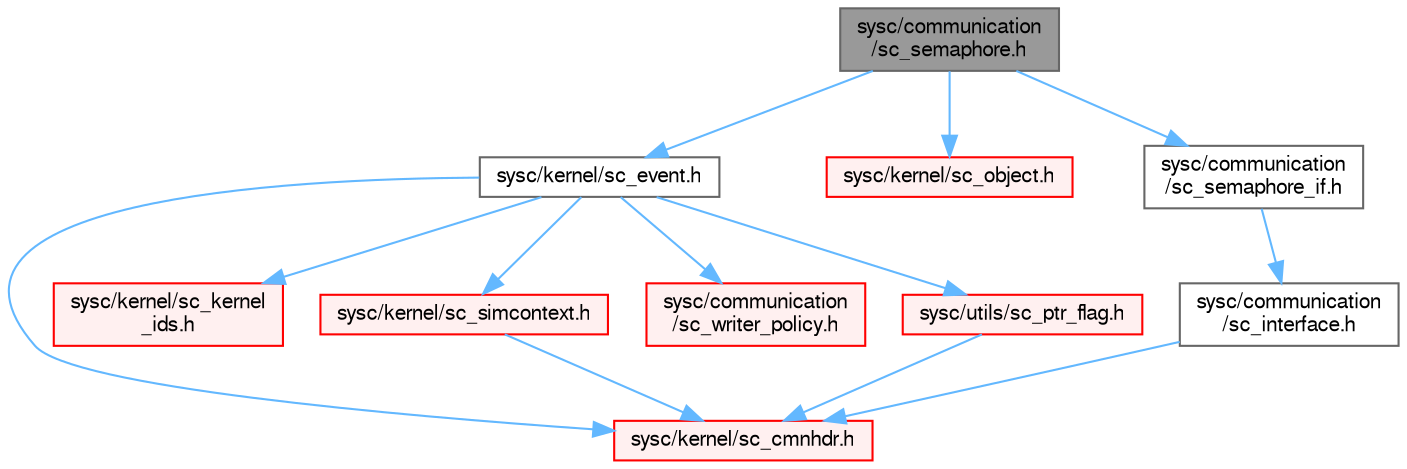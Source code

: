 digraph "sysc/communication/sc_semaphore.h"
{
 // LATEX_PDF_SIZE
  bgcolor="transparent";
  edge [fontname=FreeSans,fontsize=10,labelfontname=FreeSans,labelfontsize=10];
  node [fontname=FreeSans,fontsize=10,shape=box,height=0.2,width=0.4];
  Node1 [id="Node000001",label="sysc/communication\l/sc_semaphore.h",height=0.2,width=0.4,color="gray40", fillcolor="grey60", style="filled", fontcolor="black",tooltip=" "];
  Node1 -> Node2 [id="edge1_Node000001_Node000002",color="steelblue1",style="solid",tooltip=" "];
  Node2 [id="Node000002",label="sysc/kernel/sc_event.h",height=0.2,width=0.4,color="grey40", fillcolor="white", style="filled",URL="$a00398.html",tooltip=" "];
  Node2 -> Node3 [id="edge2_Node000002_Node000003",color="steelblue1",style="solid",tooltip=" "];
  Node3 [id="Node000003",label="sysc/kernel/sc_cmnhdr.h",height=0.2,width=0.4,color="red", fillcolor="#FFF0F0", style="filled",URL="$a00428.html",tooltip=" "];
  Node2 -> Node8 [id="edge3_Node000002_Node000008",color="steelblue1",style="solid",tooltip=" "];
  Node8 [id="Node000008",label="sysc/kernel/sc_kernel\l_ids.h",height=0.2,width=0.4,color="red", fillcolor="#FFF0F0", style="filled",URL="$a00386.html",tooltip=" "];
  Node2 -> Node13 [id="edge4_Node000002_Node000013",color="steelblue1",style="solid",tooltip=" "];
  Node13 [id="Node000013",label="sysc/kernel/sc_simcontext.h",height=0.2,width=0.4,color="red", fillcolor="#FFF0F0", style="filled",URL="$a00377.html",tooltip=" "];
  Node13 -> Node3 [id="edge5_Node000013_Node000003",color="steelblue1",style="solid",tooltip=" "];
  Node2 -> Node51 [id="edge6_Node000002_Node000051",color="steelblue1",style="solid",tooltip=" "];
  Node51 [id="Node000051",label="sysc/communication\l/sc_writer_policy.h",height=0.2,width=0.4,color="red", fillcolor="#FFF0F0", style="filled",URL="$a00248.html",tooltip=" "];
  Node2 -> Node53 [id="edge7_Node000002_Node000053",color="steelblue1",style="solid",tooltip=" "];
  Node53 [id="Node000053",label="sysc/utils/sc_ptr_flag.h",height=0.2,width=0.4,color="red", fillcolor="#FFF0F0", style="filled",URL="$a00239.html",tooltip=" "];
  Node53 -> Node3 [id="edge8_Node000053_Node000003",color="steelblue1",style="solid",tooltip=" "];
  Node1 -> Node16 [id="edge9_Node000001_Node000016",color="steelblue1",style="solid",tooltip=" "];
  Node16 [id="Node000016",label="sysc/kernel/sc_object.h",height=0.2,width=0.4,color="red", fillcolor="#FFF0F0", style="filled",URL="$a00380.html",tooltip=" "];
  Node1 -> Node54 [id="edge10_Node000001_Node000054",color="steelblue1",style="solid",tooltip=" "];
  Node54 [id="Node000054",label="sysc/communication\l/sc_semaphore_if.h",height=0.2,width=0.4,color="grey40", fillcolor="white", style="filled",URL="$a00314.html",tooltip=" "];
  Node54 -> Node22 [id="edge11_Node000054_Node000022",color="steelblue1",style="solid",tooltip=" "];
  Node22 [id="Node000022",label="sysc/communication\l/sc_interface.h",height=0.2,width=0.4,color="grey40", fillcolor="white", style="filled",URL="$a00302.html",tooltip=" "];
  Node22 -> Node3 [id="edge12_Node000022_Node000003",color="steelblue1",style="solid",tooltip=" "];
}
